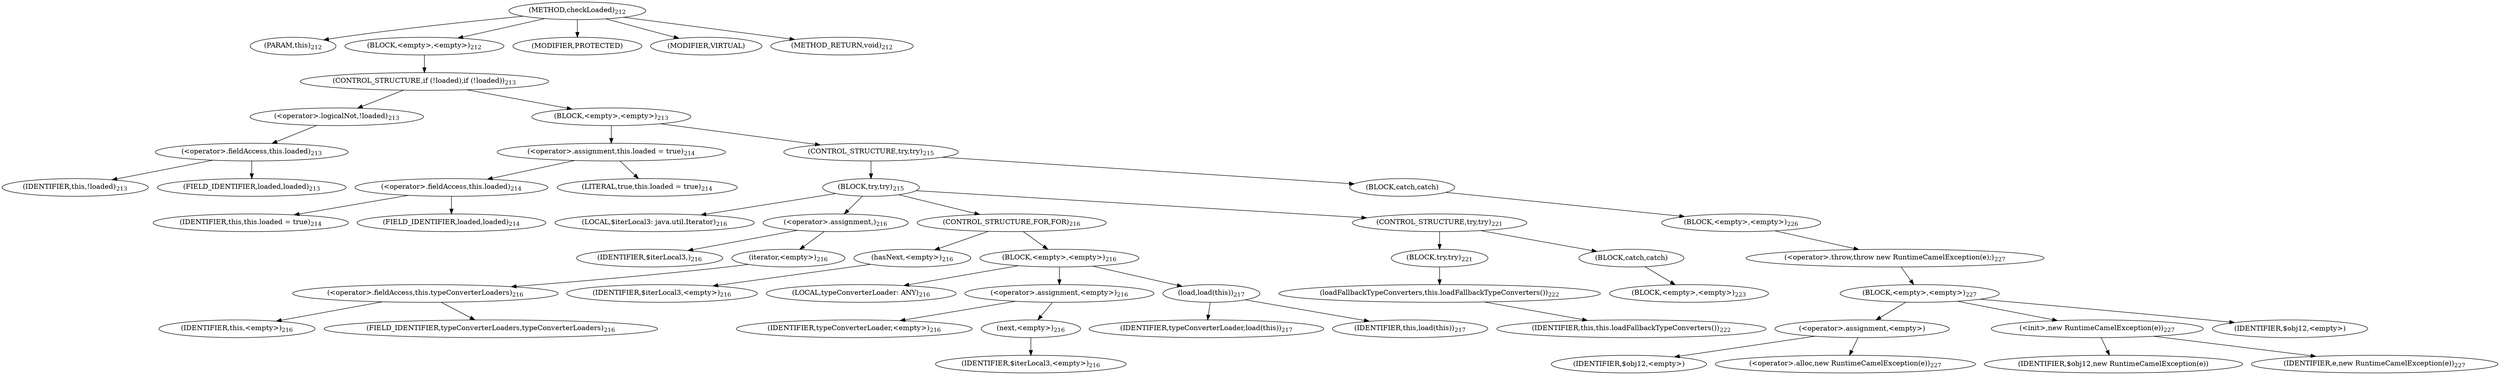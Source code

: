 digraph "checkLoaded" {  
"681" [label = <(METHOD,checkLoaded)<SUB>212</SUB>> ]
"34" [label = <(PARAM,this)<SUB>212</SUB>> ]
"682" [label = <(BLOCK,&lt;empty&gt;,&lt;empty&gt;)<SUB>212</SUB>> ]
"683" [label = <(CONTROL_STRUCTURE,if (!loaded),if (!loaded))<SUB>213</SUB>> ]
"684" [label = <(&lt;operator&gt;.logicalNot,!loaded)<SUB>213</SUB>> ]
"685" [label = <(&lt;operator&gt;.fieldAccess,this.loaded)<SUB>213</SUB>> ]
"686" [label = <(IDENTIFIER,this,!loaded)<SUB>213</SUB>> ]
"687" [label = <(FIELD_IDENTIFIER,loaded,loaded)<SUB>213</SUB>> ]
"688" [label = <(BLOCK,&lt;empty&gt;,&lt;empty&gt;)<SUB>213</SUB>> ]
"689" [label = <(&lt;operator&gt;.assignment,this.loaded = true)<SUB>214</SUB>> ]
"690" [label = <(&lt;operator&gt;.fieldAccess,this.loaded)<SUB>214</SUB>> ]
"691" [label = <(IDENTIFIER,this,this.loaded = true)<SUB>214</SUB>> ]
"692" [label = <(FIELD_IDENTIFIER,loaded,loaded)<SUB>214</SUB>> ]
"693" [label = <(LITERAL,true,this.loaded = true)<SUB>214</SUB>> ]
"694" [label = <(CONTROL_STRUCTURE,try,try)<SUB>215</SUB>> ]
"695" [label = <(BLOCK,try,try)<SUB>215</SUB>> ]
"696" [label = <(LOCAL,$iterLocal3: java.util.Iterator)<SUB>216</SUB>> ]
"697" [label = <(&lt;operator&gt;.assignment,)<SUB>216</SUB>> ]
"698" [label = <(IDENTIFIER,$iterLocal3,)<SUB>216</SUB>> ]
"699" [label = <(iterator,&lt;empty&gt;)<SUB>216</SUB>> ]
"700" [label = <(&lt;operator&gt;.fieldAccess,this.typeConverterLoaders)<SUB>216</SUB>> ]
"701" [label = <(IDENTIFIER,this,&lt;empty&gt;)<SUB>216</SUB>> ]
"702" [label = <(FIELD_IDENTIFIER,typeConverterLoaders,typeConverterLoaders)<SUB>216</SUB>> ]
"703" [label = <(CONTROL_STRUCTURE,FOR,FOR)<SUB>216</SUB>> ]
"704" [label = <(hasNext,&lt;empty&gt;)<SUB>216</SUB>> ]
"705" [label = <(IDENTIFIER,$iterLocal3,&lt;empty&gt;)<SUB>216</SUB>> ]
"706" [label = <(BLOCK,&lt;empty&gt;,&lt;empty&gt;)<SUB>216</SUB>> ]
"707" [label = <(LOCAL,typeConverterLoader: ANY)<SUB>216</SUB>> ]
"708" [label = <(&lt;operator&gt;.assignment,&lt;empty&gt;)<SUB>216</SUB>> ]
"709" [label = <(IDENTIFIER,typeConverterLoader,&lt;empty&gt;)<SUB>216</SUB>> ]
"710" [label = <(next,&lt;empty&gt;)<SUB>216</SUB>> ]
"711" [label = <(IDENTIFIER,$iterLocal3,&lt;empty&gt;)<SUB>216</SUB>> ]
"712" [label = <(load,load(this))<SUB>217</SUB>> ]
"713" [label = <(IDENTIFIER,typeConverterLoader,load(this))<SUB>217</SUB>> ]
"33" [label = <(IDENTIFIER,this,load(this))<SUB>217</SUB>> ]
"714" [label = <(CONTROL_STRUCTURE,try,try)<SUB>221</SUB>> ]
"715" [label = <(BLOCK,try,try)<SUB>221</SUB>> ]
"716" [label = <(loadFallbackTypeConverters,this.loadFallbackTypeConverters())<SUB>222</SUB>> ]
"35" [label = <(IDENTIFIER,this,this.loadFallbackTypeConverters())<SUB>222</SUB>> ]
"717" [label = <(BLOCK,catch,catch)> ]
"718" [label = <(BLOCK,&lt;empty&gt;,&lt;empty&gt;)<SUB>223</SUB>> ]
"719" [label = <(BLOCK,catch,catch)> ]
"720" [label = <(BLOCK,&lt;empty&gt;,&lt;empty&gt;)<SUB>226</SUB>> ]
"721" [label = <(&lt;operator&gt;.throw,throw new RuntimeCamelException(e);)<SUB>227</SUB>> ]
"722" [label = <(BLOCK,&lt;empty&gt;,&lt;empty&gt;)<SUB>227</SUB>> ]
"723" [label = <(&lt;operator&gt;.assignment,&lt;empty&gt;)> ]
"724" [label = <(IDENTIFIER,$obj12,&lt;empty&gt;)> ]
"725" [label = <(&lt;operator&gt;.alloc,new RuntimeCamelException(e))<SUB>227</SUB>> ]
"726" [label = <(&lt;init&gt;,new RuntimeCamelException(e))<SUB>227</SUB>> ]
"727" [label = <(IDENTIFIER,$obj12,new RuntimeCamelException(e))> ]
"728" [label = <(IDENTIFIER,e,new RuntimeCamelException(e))<SUB>227</SUB>> ]
"729" [label = <(IDENTIFIER,$obj12,&lt;empty&gt;)> ]
"730" [label = <(MODIFIER,PROTECTED)> ]
"731" [label = <(MODIFIER,VIRTUAL)> ]
"732" [label = <(METHOD_RETURN,void)<SUB>212</SUB>> ]
  "681" -> "34" 
  "681" -> "682" 
  "681" -> "730" 
  "681" -> "731" 
  "681" -> "732" 
  "682" -> "683" 
  "683" -> "684" 
  "683" -> "688" 
  "684" -> "685" 
  "685" -> "686" 
  "685" -> "687" 
  "688" -> "689" 
  "688" -> "694" 
  "689" -> "690" 
  "689" -> "693" 
  "690" -> "691" 
  "690" -> "692" 
  "694" -> "695" 
  "694" -> "719" 
  "695" -> "696" 
  "695" -> "697" 
  "695" -> "703" 
  "695" -> "714" 
  "697" -> "698" 
  "697" -> "699" 
  "699" -> "700" 
  "700" -> "701" 
  "700" -> "702" 
  "703" -> "704" 
  "703" -> "706" 
  "704" -> "705" 
  "706" -> "707" 
  "706" -> "708" 
  "706" -> "712" 
  "708" -> "709" 
  "708" -> "710" 
  "710" -> "711" 
  "712" -> "713" 
  "712" -> "33" 
  "714" -> "715" 
  "714" -> "717" 
  "715" -> "716" 
  "716" -> "35" 
  "717" -> "718" 
  "719" -> "720" 
  "720" -> "721" 
  "721" -> "722" 
  "722" -> "723" 
  "722" -> "726" 
  "722" -> "729" 
  "723" -> "724" 
  "723" -> "725" 
  "726" -> "727" 
  "726" -> "728" 
}
